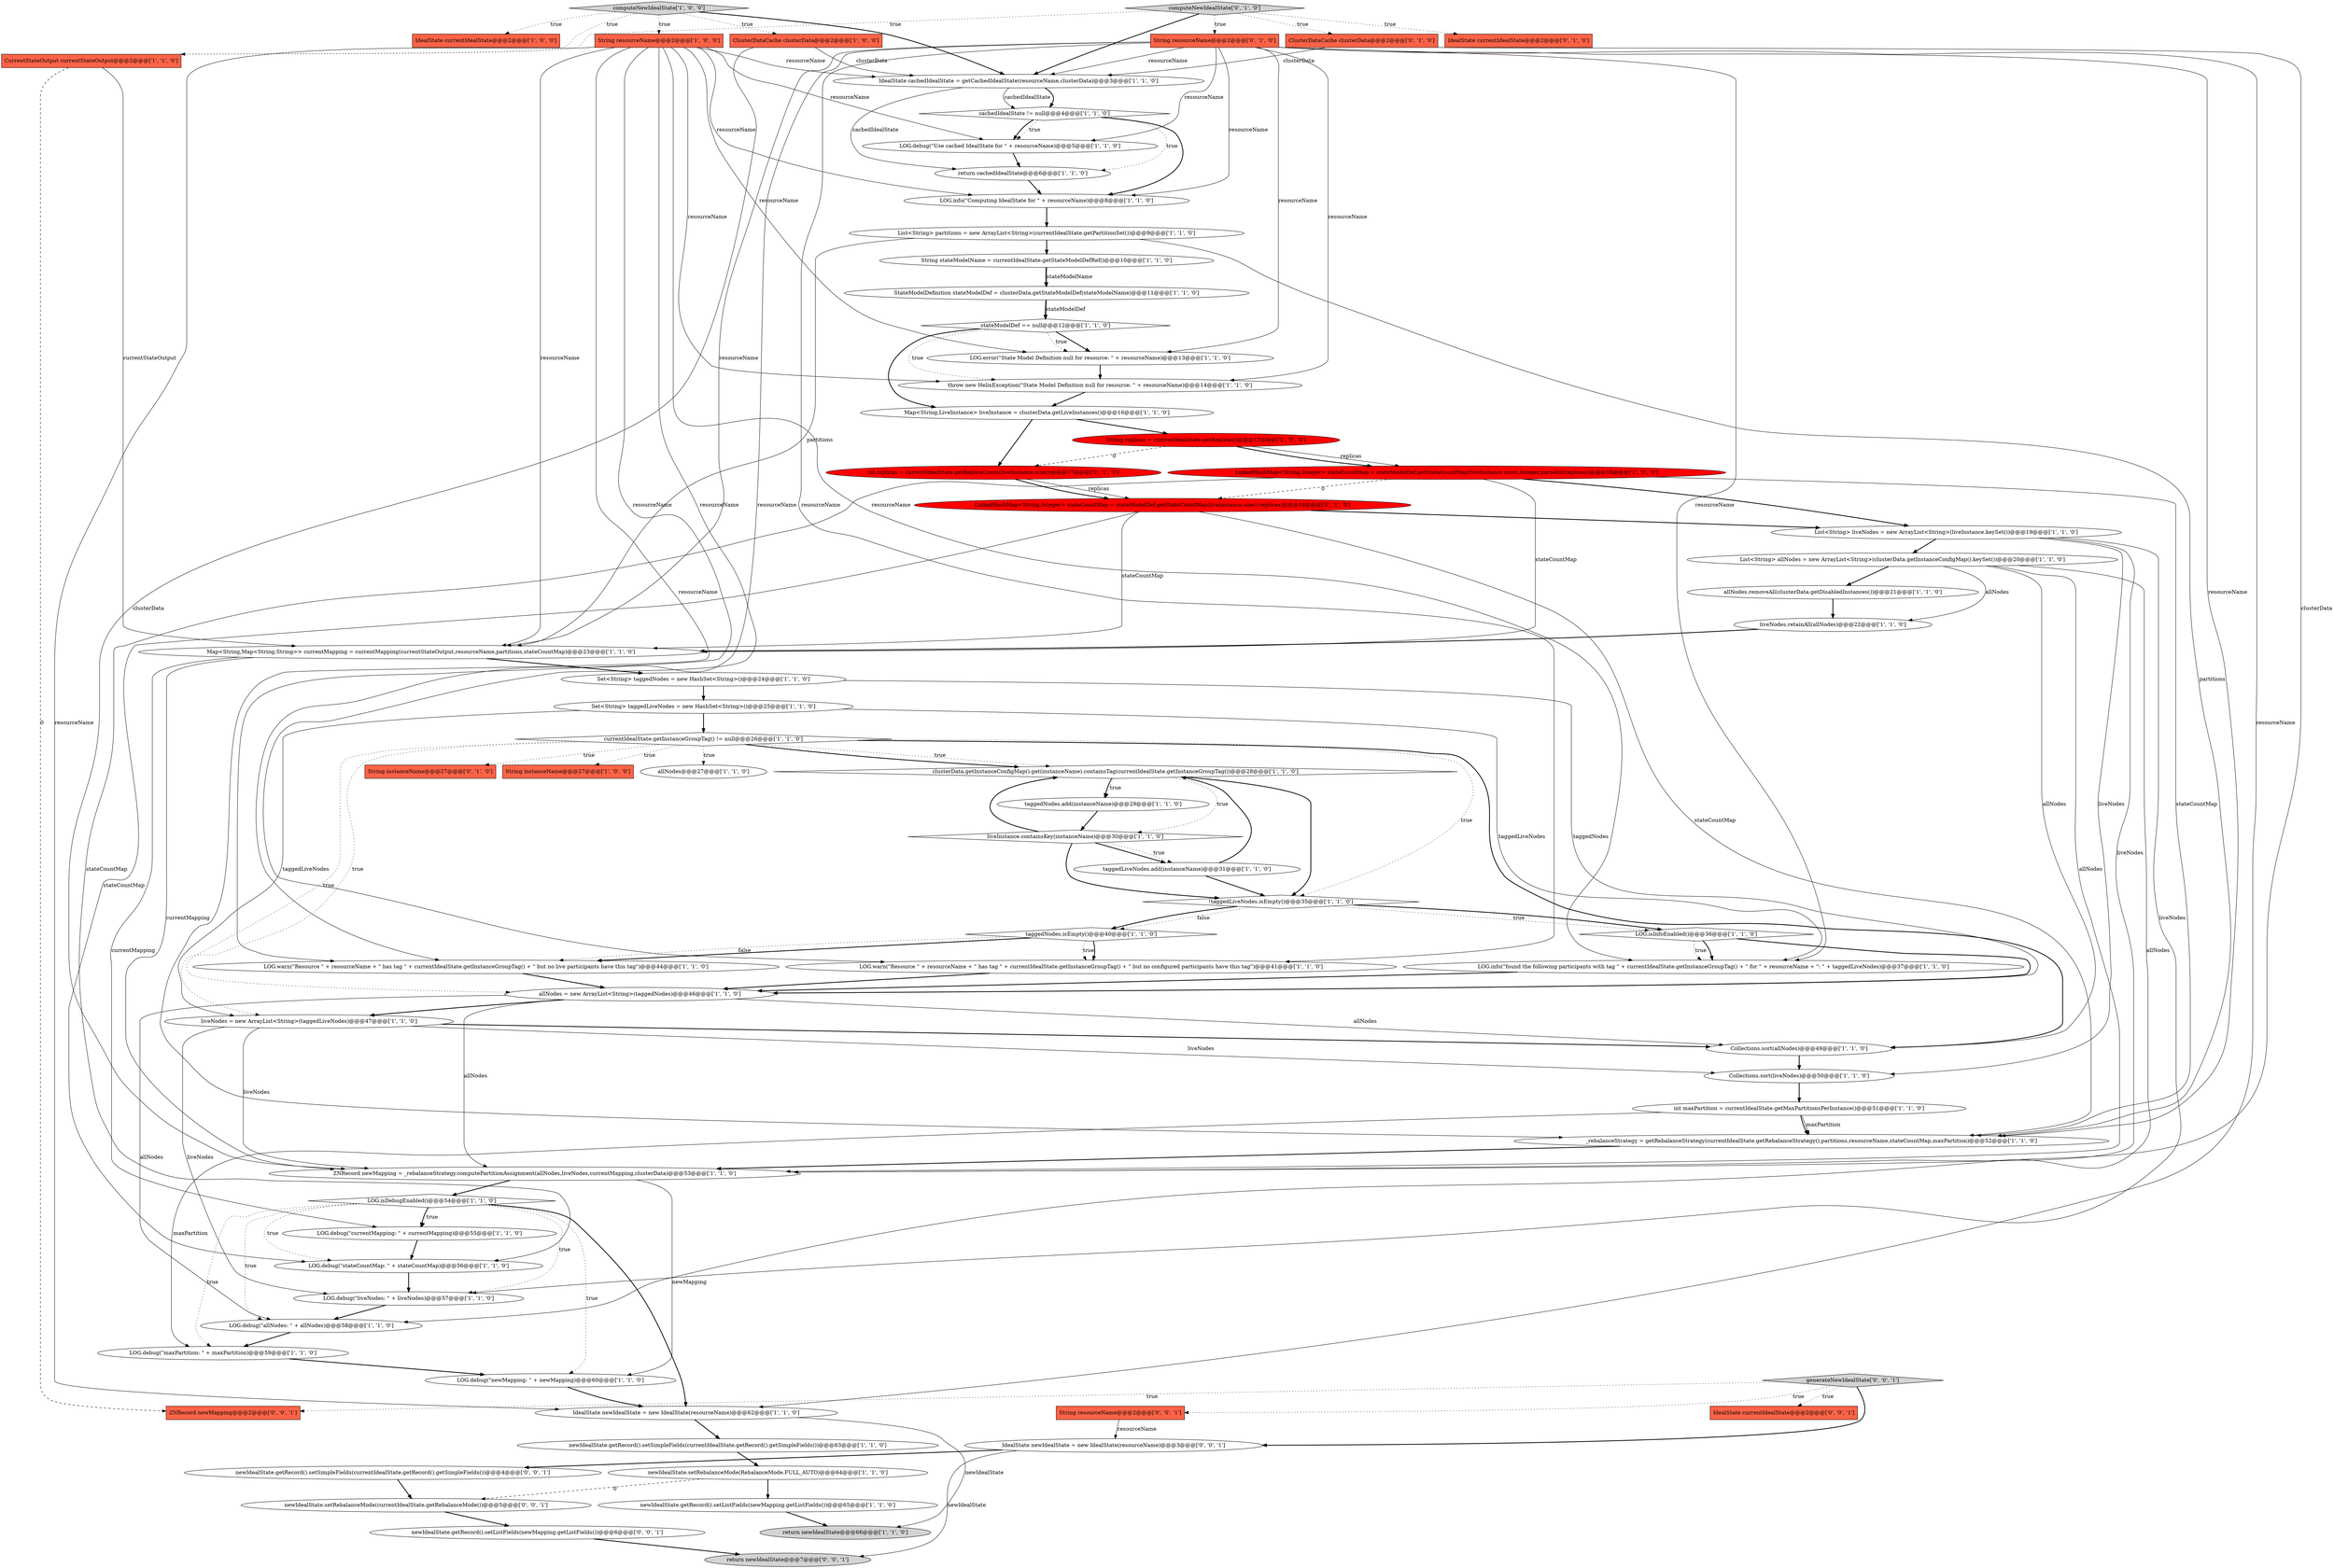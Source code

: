 digraph {
41 [style = filled, label = "IdealState newIdealState = new IdealState(resourceName)@@@62@@@['1', '1', '0']", fillcolor = white, shape = ellipse image = "AAA0AAABBB1BBB"];
11 [style = filled, label = "Map<String,Map<String,String>> currentMapping = currentMapping(currentStateOutput,resourceName,partitions,stateCountMap)@@@23@@@['1', '1', '0']", fillcolor = white, shape = ellipse image = "AAA0AAABBB1BBB"];
68 [style = filled, label = "return newIdealState@@@7@@@['0', '0', '1']", fillcolor = lightgray, shape = ellipse image = "AAA0AAABBB3BBB"];
5 [style = filled, label = "LOG.isInfoEnabled()@@@36@@@['1', '1', '0']", fillcolor = white, shape = diamond image = "AAA0AAABBB1BBB"];
16 [style = filled, label = "throw new HelixException(\"State Model Definition null for resource: \" + resourceName)@@@14@@@['1', '1', '0']", fillcolor = white, shape = ellipse image = "AAA0AAABBB1BBB"];
35 [style = filled, label = "newIdealState.getRecord().setSimpleFields(currentIdealState.getRecord().getSimpleFields())@@@63@@@['1', '1', '0']", fillcolor = white, shape = ellipse image = "AAA0AAABBB1BBB"];
13 [style = filled, label = "taggedNodes.isEmpty()@@@40@@@['1', '1', '0']", fillcolor = white, shape = diamond image = "AAA0AAABBB1BBB"];
58 [style = filled, label = "computeNewIdealState['0', '1', '0']", fillcolor = lightgray, shape = diamond image = "AAA0AAABBB2BBB"];
49 [style = filled, label = "LOG.debug(\"newMapping: \" + newMapping)@@@60@@@['1', '1', '0']", fillcolor = white, shape = ellipse image = "AAA0AAABBB1BBB"];
39 [style = filled, label = "IdealState cachedIdealState = getCachedIdealState(resourceName,clusterData)@@@3@@@['1', '1', '0']", fillcolor = white, shape = ellipse image = "AAA0AAABBB1BBB"];
47 [style = filled, label = "allNodes = new ArrayList<String>(taggedNodes)@@@46@@@['1', '1', '0']", fillcolor = white, shape = ellipse image = "AAA0AAABBB1BBB"];
10 [style = filled, label = "ZNRecord newMapping = _rebalanceStrategy.computePartitionAssignment(allNodes,liveNodes,currentMapping,clusterData)@@@53@@@['1', '1', '0']", fillcolor = white, shape = ellipse image = "AAA0AAABBB1BBB"];
55 [style = filled, label = "liveInstance.containsKey(instanceName)@@@30@@@['1', '1', '0']", fillcolor = white, shape = diamond image = "AAA0AAABBB1BBB"];
43 [style = filled, label = "String stateModelName = currentIdealState.getStateModelDefRef()@@@10@@@['1', '1', '0']", fillcolor = white, shape = ellipse image = "AAA0AAABBB1BBB"];
56 [style = filled, label = "List<String> partitions = new ArrayList<String>(currentIdealState.getPartitionSet())@@@9@@@['1', '1', '0']", fillcolor = white, shape = ellipse image = "AAA0AAABBB1BBB"];
9 [style = filled, label = "Collections.sort(allNodes)@@@49@@@['1', '1', '0']", fillcolor = white, shape = ellipse image = "AAA0AAABBB1BBB"];
2 [style = filled, label = "LOG.debug(\"Use cached IdealState for \" + resourceName)@@@5@@@['1', '1', '0']", fillcolor = white, shape = ellipse image = "AAA0AAABBB1BBB"];
1 [style = filled, label = "LOG.debug(\"stateCountMap: \" + stateCountMap)@@@56@@@['1', '1', '0']", fillcolor = white, shape = ellipse image = "AAA0AAABBB1BBB"];
8 [style = filled, label = "String resourceName@@@2@@@['1', '0', '0']", fillcolor = tomato, shape = box image = "AAA0AAABBB1BBB"];
40 [style = filled, label = "taggedNodes.add(instanceName)@@@29@@@['1', '1', '0']", fillcolor = white, shape = ellipse image = "AAA0AAABBB1BBB"];
17 [style = filled, label = "Map<String,LiveInstance> liveInstance = clusterData.getLiveInstances()@@@16@@@['1', '1', '0']", fillcolor = white, shape = ellipse image = "AAA0AAABBB1BBB"];
46 [style = filled, label = "stateModelDef == null@@@12@@@['1', '1', '0']", fillcolor = white, shape = diamond image = "AAA0AAABBB1BBB"];
6 [style = filled, label = "return cachedIdealState@@@6@@@['1', '1', '0']", fillcolor = white, shape = ellipse image = "AAA0AAABBB1BBB"];
61 [style = filled, label = "String instanceName@@@27@@@['0', '1', '0']", fillcolor = tomato, shape = box image = "AAA0AAABBB2BBB"];
73 [style = filled, label = "ZNRecord newMapping@@@2@@@['0', '0', '1']", fillcolor = tomato, shape = box image = "AAA0AAABBB3BBB"];
23 [style = filled, label = "cachedIdealState != null@@@4@@@['1', '1', '0']", fillcolor = white, shape = diamond image = "AAA0AAABBB1BBB"];
32 [style = filled, label = "!taggedLiveNodes.isEmpty()@@@35@@@['1', '1', '0']", fillcolor = white, shape = diamond image = "AAA0AAABBB1BBB"];
64 [style = filled, label = "LinkedHashMap<String,Integer> stateCountMap = stateModelDef.getStateCountMap(liveInstance.size(),replicas)@@@18@@@['0', '1', '0']", fillcolor = red, shape = ellipse image = "AAA1AAABBB2BBB"];
14 [style = filled, label = "LOG.error(\"State Model Definition null for resource: \" + resourceName)@@@13@@@['1', '1', '0']", fillcolor = white, shape = ellipse image = "AAA0AAABBB1BBB"];
71 [style = filled, label = "generateNewIdealState['0', '0', '1']", fillcolor = lightgray, shape = diamond image = "AAA0AAABBB3BBB"];
4 [style = filled, label = "ClusterDataCache clusterData@@@2@@@['1', '0', '0']", fillcolor = tomato, shape = box image = "AAA0AAABBB1BBB"];
33 [style = filled, label = "currentIdealState.getInstanceGroupTag() != null@@@26@@@['1', '1', '0']", fillcolor = white, shape = diamond image = "AAA0AAABBB1BBB"];
19 [style = filled, label = "LOG.debug(\"currentMapping: \" + currentMapping)@@@55@@@['1', '1', '0']", fillcolor = white, shape = ellipse image = "AAA0AAABBB1BBB"];
72 [style = filled, label = "newIdealState.getRecord().setListFields(newMapping.getListFields())@@@6@@@['0', '0', '1']", fillcolor = white, shape = ellipse image = "AAA0AAABBB3BBB"];
28 [style = filled, label = "String instanceName@@@27@@@['1', '0', '0']", fillcolor = tomato, shape = box image = "AAA0AAABBB1BBB"];
38 [style = filled, label = "LOG.info(\"found the following participants with tag \" + currentIdealState.getInstanceGroupTag() + \" for \" + resourceName + \": \" + taggedLiveNodes)@@@37@@@['1', '1', '0']", fillcolor = white, shape = ellipse image = "AAA0AAABBB1BBB"];
24 [style = filled, label = "newIdealState.setRebalanceMode(RebalanceMode.FULL_AUTO)@@@64@@@['1', '1', '0']", fillcolor = white, shape = ellipse image = "AAA0AAABBB1BBB"];
26 [style = filled, label = "LOG.info(\"Computing IdealState for \" + resourceName)@@@8@@@['1', '1', '0']", fillcolor = white, shape = ellipse image = "AAA0AAABBB1BBB"];
45 [style = filled, label = "LOG.debug(\"liveNodes: \" + liveNodes)@@@57@@@['1', '1', '0']", fillcolor = white, shape = ellipse image = "AAA0AAABBB1BBB"];
57 [style = filled, label = "liveNodes.retainAll(allNodes)@@@22@@@['1', '1', '0']", fillcolor = white, shape = ellipse image = "AAA0AAABBB1BBB"];
69 [style = filled, label = "newIdealState.setRebalanceMode(currentIdealState.getRebalanceMode())@@@5@@@['0', '0', '1']", fillcolor = white, shape = ellipse image = "AAA0AAABBB3BBB"];
53 [style = filled, label = "LOG.warn(\"Resource \" + resourceName + \" has tag \" + currentIdealState.getInstanceGroupTag() + \" but no configured participants have this tag\")@@@41@@@['1', '1', '0']", fillcolor = white, shape = ellipse image = "AAA0AAABBB1BBB"];
51 [style = filled, label = "clusterData.getInstanceConfigMap().get(instanceName).containsTag(currentIdealState.getInstanceGroupTag())@@@28@@@['1', '1', '0']", fillcolor = white, shape = diamond image = "AAA0AAABBB1BBB"];
18 [style = filled, label = "return newIdealState@@@66@@@['1', '1', '0']", fillcolor = lightgray, shape = ellipse image = "AAA0AAABBB1BBB"];
31 [style = filled, label = "StateModelDefinition stateModelDef = clusterData.getStateModelDef(stateModelName)@@@11@@@['1', '1', '0']", fillcolor = white, shape = ellipse image = "AAA0AAABBB1BBB"];
70 [style = filled, label = "IdealState newIdealState = new IdealState(resourceName)@@@3@@@['0', '0', '1']", fillcolor = white, shape = ellipse image = "AAA0AAABBB3BBB"];
62 [style = filled, label = "int replicas = currentIdealState.getReplicaCount(liveInstance.size())@@@17@@@['0', '1', '0']", fillcolor = red, shape = ellipse image = "AAA1AAABBB2BBB"];
29 [style = filled, label = "allNodes@@@27@@@['1', '1', '0']", fillcolor = white, shape = ellipse image = "AAA0AAABBB1BBB"];
54 [style = filled, label = "Set<String> taggedLiveNodes = new HashSet<String>()@@@25@@@['1', '1', '0']", fillcolor = white, shape = ellipse image = "AAA0AAABBB1BBB"];
66 [style = filled, label = "IdealState currentIdealState@@@2@@@['0', '0', '1']", fillcolor = tomato, shape = box image = "AAA0AAABBB3BBB"];
0 [style = filled, label = "int maxPartition = currentIdealState.getMaxPartitionsPerInstance()@@@51@@@['1', '1', '0']", fillcolor = white, shape = ellipse image = "AAA0AAABBB1BBB"];
3 [style = filled, label = "IdealState currentIdealState@@@2@@@['1', '0', '0']", fillcolor = tomato, shape = box image = "AAA0AAABBB1BBB"];
12 [style = filled, label = "LOG.warn(\"Resource \" + resourceName + \" has tag \" + currentIdealState.getInstanceGroupTag() + \" but no live participants have this tag\")@@@44@@@['1', '1', '0']", fillcolor = white, shape = ellipse image = "AAA0AAABBB1BBB"];
25 [style = filled, label = "_rebalanceStrategy = getRebalanceStrategy(currentIdealState.getRebalanceStrategy(),partitions,resourceName,stateCountMap,maxPartition)@@@52@@@['1', '1', '0']", fillcolor = white, shape = ellipse image = "AAA0AAABBB1BBB"];
44 [style = filled, label = "liveNodes = new ArrayList<String>(taggedLiveNodes)@@@47@@@['1', '1', '0']", fillcolor = white, shape = ellipse image = "AAA0AAABBB1BBB"];
36 [style = filled, label = "CurrentStateOutput currentStateOutput@@@2@@@['1', '1', '0']", fillcolor = tomato, shape = box image = "AAA0AAABBB1BBB"];
63 [style = filled, label = "String resourceName@@@2@@@['0', '1', '0']", fillcolor = tomato, shape = box image = "AAA0AAABBB2BBB"];
37 [style = filled, label = "taggedLiveNodes.add(instanceName)@@@31@@@['1', '1', '0']", fillcolor = white, shape = ellipse image = "AAA0AAABBB1BBB"];
65 [style = filled, label = "String resourceName@@@2@@@['0', '0', '1']", fillcolor = tomato, shape = box image = "AAA0AAABBB3BBB"];
21 [style = filled, label = "allNodes.removeAll(clusterData.getDisabledInstances())@@@21@@@['1', '1', '0']", fillcolor = white, shape = ellipse image = "AAA0AAABBB1BBB"];
50 [style = filled, label = "LinkedHashMap<String,Integer> stateCountMap = stateModelDef.getStateCountMap(liveInstance.size(),Integer.parseInt(replicas))@@@18@@@['1', '0', '0']", fillcolor = red, shape = ellipse image = "AAA1AAABBB1BBB"];
22 [style = filled, label = "LOG.isDebugEnabled()@@@54@@@['1', '1', '0']", fillcolor = white, shape = diamond image = "AAA0AAABBB1BBB"];
7 [style = filled, label = "LOG.debug(\"maxPartition: \" + maxPartition)@@@59@@@['1', '1', '0']", fillcolor = white, shape = ellipse image = "AAA0AAABBB1BBB"];
34 [style = filled, label = "Set<String> taggedNodes = new HashSet<String>()@@@24@@@['1', '1', '0']", fillcolor = white, shape = ellipse image = "AAA0AAABBB1BBB"];
48 [style = filled, label = "List<String> liveNodes = new ArrayList<String>(liveInstance.keySet())@@@19@@@['1', '1', '0']", fillcolor = white, shape = ellipse image = "AAA0AAABBB1BBB"];
20 [style = filled, label = "Collections.sort(liveNodes)@@@50@@@['1', '1', '0']", fillcolor = white, shape = ellipse image = "AAA0AAABBB1BBB"];
42 [style = filled, label = "String replicas = currentIdealState.getReplicas()@@@17@@@['1', '0', '0']", fillcolor = red, shape = ellipse image = "AAA1AAABBB1BBB"];
27 [style = filled, label = "List<String> allNodes = new ArrayList<String>(clusterData.getInstanceConfigMap().keySet())@@@20@@@['1', '1', '0']", fillcolor = white, shape = ellipse image = "AAA0AAABBB1BBB"];
52 [style = filled, label = "computeNewIdealState['1', '0', '0']", fillcolor = lightgray, shape = diamond image = "AAA0AAABBB1BBB"];
59 [style = filled, label = "ClusterDataCache clusterData@@@2@@@['0', '1', '0']", fillcolor = tomato, shape = box image = "AAA0AAABBB2BBB"];
60 [style = filled, label = "IdealState currentIdealState@@@2@@@['0', '1', '0']", fillcolor = tomato, shape = box image = "AAA0AAABBB2BBB"];
30 [style = filled, label = "LOG.debug(\"allNodes: \" + allNodes)@@@58@@@['1', '1', '0']", fillcolor = white, shape = ellipse image = "AAA0AAABBB1BBB"];
67 [style = filled, label = "newIdealState.getRecord().setSimpleFields(currentIdealState.getRecord().getSimpleFields())@@@4@@@['0', '0', '1']", fillcolor = white, shape = ellipse image = "AAA0AAABBB3BBB"];
15 [style = filled, label = "newIdealState.getRecord().setListFields(newMapping.getListFields())@@@65@@@['1', '1', '0']", fillcolor = white, shape = ellipse image = "AAA0AAABBB1BBB"];
27->9 [style = solid, label="allNodes"];
71->70 [style = bold, label=""];
70->67 [style = bold, label=""];
63->26 [style = solid, label="resourceName"];
2->6 [style = bold, label=""];
50->64 [style = dashed, label="0"];
52->36 [style = dotted, label="true"];
40->55 [style = bold, label=""];
20->0 [style = bold, label=""];
33->28 [style = dotted, label="true"];
48->20 [style = solid, label="liveNodes"];
11->10 [style = solid, label="currentMapping"];
59->39 [style = solid, label="clusterData"];
55->51 [style = bold, label=""];
53->47 [style = bold, label=""];
58->63 [style = dotted, label="true"];
7->49 [style = bold, label=""];
5->38 [style = bold, label=""];
48->27 [style = bold, label=""];
26->56 [style = bold, label=""];
51->32 [style = bold, label=""];
47->30 [style = solid, label="allNodes"];
45->30 [style = bold, label=""];
8->38 [style = solid, label="resourceName"];
67->69 [style = bold, label=""];
12->47 [style = bold, label=""];
19->1 [style = bold, label=""];
5->38 [style = dotted, label="true"];
63->12 [style = solid, label="resourceName"];
52->8 [style = dotted, label="true"];
0->25 [style = bold, label=""];
71->73 [style = dotted, label="true"];
39->23 [style = bold, label=""];
52->3 [style = dotted, label="true"];
69->72 [style = bold, label=""];
54->33 [style = bold, label=""];
51->55 [style = dotted, label="true"];
37->32 [style = bold, label=""];
25->10 [style = bold, label=""];
31->46 [style = bold, label=""];
63->39 [style = solid, label="resourceName"];
55->37 [style = bold, label=""];
63->2 [style = solid, label="resourceName"];
56->43 [style = bold, label=""];
14->16 [style = bold, label=""];
41->18 [style = solid, label="newIdealState"];
8->14 [style = solid, label="resourceName"];
63->41 [style = solid, label="resourceName"];
22->19 [style = dotted, label="true"];
33->32 [style = dotted, label="true"];
8->41 [style = solid, label="resourceName"];
33->44 [style = dotted, label="true"];
22->7 [style = dotted, label="true"];
22->41 [style = bold, label=""];
34->54 [style = bold, label=""];
47->10 [style = solid, label="allNodes"];
32->5 [style = dotted, label="true"];
16->17 [style = bold, label=""];
17->42 [style = bold, label=""];
33->61 [style = dotted, label="true"];
47->9 [style = solid, label="allNodes"];
58->60 [style = dotted, label="true"];
23->2 [style = dotted, label="true"];
36->73 [style = dashed, label="0"];
8->53 [style = solid, label="resourceName"];
56->25 [style = solid, label="partitions"];
58->39 [style = bold, label=""];
4->10 [style = solid, label="clusterData"];
59->10 [style = solid, label="clusterData"];
13->12 [style = bold, label=""];
46->16 [style = dotted, label="true"];
63->16 [style = solid, label="resourceName"];
27->10 [style = solid, label="allNodes"];
0->7 [style = solid, label="maxPartition"];
30->7 [style = bold, label=""];
17->62 [style = bold, label=""];
38->47 [style = bold, label=""];
49->41 [style = bold, label=""];
46->14 [style = bold, label=""];
47->44 [style = bold, label=""];
8->16 [style = solid, label="resourceName"];
55->32 [style = bold, label=""];
1->45 [style = bold, label=""];
70->68 [style = solid, label="newIdealState"];
71->66 [style = dotted, label="true"];
42->62 [style = dashed, label="0"];
44->45 [style = solid, label="liveNodes"];
6->26 [style = bold, label=""];
58->59 [style = dotted, label="true"];
21->57 [style = bold, label=""];
22->19 [style = bold, label=""];
44->20 [style = solid, label="liveNodes"];
13->53 [style = dotted, label="true"];
0->25 [style = solid, label="maxPartition"];
9->20 [style = bold, label=""];
39->6 [style = solid, label="cachedIdealState"];
50->48 [style = bold, label=""];
50->11 [style = solid, label="stateCountMap"];
55->37 [style = dotted, label="true"];
32->13 [style = dotted, label="false"];
71->65 [style = dotted, label="true"];
36->11 [style = solid, label="currentStateOutput"];
33->47 [style = dotted, label="true"];
63->38 [style = solid, label="resourceName"];
35->24 [style = bold, label=""];
57->11 [style = bold, label=""];
51->40 [style = bold, label=""];
22->1 [style = dotted, label="true"];
42->50 [style = solid, label="replicas"];
48->10 [style = solid, label="liveNodes"];
34->47 [style = solid, label="taggedNodes"];
13->12 [style = dotted, label="false"];
50->25 [style = solid, label="stateCountMap"];
62->64 [style = solid, label="replicas"];
33->29 [style = dotted, label="true"];
51->40 [style = dotted, label="true"];
54->44 [style = solid, label="taggedLiveNodes"];
50->1 [style = solid, label="stateCountMap"];
33->51 [style = dotted, label="true"];
23->2 [style = bold, label=""];
48->45 [style = solid, label="liveNodes"];
8->26 [style = solid, label="resourceName"];
63->14 [style = solid, label="resourceName"];
63->25 [style = solid, label="resourceName"];
27->21 [style = bold, label=""];
44->9 [style = bold, label=""];
64->1 [style = solid, label="stateCountMap"];
43->31 [style = bold, label=""];
24->15 [style = bold, label=""];
41->35 [style = bold, label=""];
10->22 [style = bold, label=""];
64->11 [style = solid, label="stateCountMap"];
32->5 [style = bold, label=""];
52->39 [style = bold, label=""];
42->50 [style = bold, label=""];
24->69 [style = dashed, label="0"];
54->38 [style = solid, label="taggedLiveNodes"];
13->53 [style = bold, label=""];
37->51 [style = bold, label=""];
23->6 [style = dotted, label="true"];
46->14 [style = dotted, label="true"];
8->12 [style = solid, label="resourceName"];
58->36 [style = dotted, label="true"];
8->11 [style = solid, label="resourceName"];
23->26 [style = bold, label=""];
22->49 [style = dotted, label="true"];
27->57 [style = solid, label="allNodes"];
11->19 [style = solid, label="currentMapping"];
62->64 [style = bold, label=""];
56->11 [style = solid, label="partitions"];
8->2 [style = solid, label="resourceName"];
33->9 [style = bold, label=""];
15->18 [style = bold, label=""];
22->45 [style = dotted, label="true"];
10->49 [style = solid, label="newMapping"];
4->39 [style = solid, label="clusterData"];
5->47 [style = bold, label=""];
63->53 [style = solid, label="resourceName"];
8->25 [style = solid, label="resourceName"];
8->39 [style = solid, label="resourceName"];
43->31 [style = solid, label="stateModelName"];
63->11 [style = solid, label="resourceName"];
11->34 [style = bold, label=""];
33->51 [style = bold, label=""];
44->10 [style = solid, label="liveNodes"];
64->25 [style = solid, label="stateCountMap"];
27->30 [style = solid, label="allNodes"];
65->70 [style = solid, label="resourceName"];
52->4 [style = dotted, label="true"];
22->30 [style = dotted, label="true"];
32->13 [style = bold, label=""];
46->17 [style = bold, label=""];
72->68 [style = bold, label=""];
64->48 [style = bold, label=""];
31->46 [style = solid, label="stateModelDef"];
39->23 [style = solid, label="cachedIdealState"];
}

